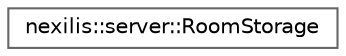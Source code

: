 digraph "Graphical Class Hierarchy"
{
 // LATEX_PDF_SIZE
  bgcolor="transparent";
  edge [fontname=Helvetica,fontsize=10,labelfontname=Helvetica,labelfontsize=10];
  node [fontname=Helvetica,fontsize=10,shape=box,height=0.2,width=0.4];
  rankdir="LR";
  Node0 [id="Node000000",label="nexilis::server::RoomStorage",height=0.2,width=0.4,color="grey40", fillcolor="white", style="filled",URL="$db/d96/classnexilis_1_1server_1_1RoomStorage.html",tooltip=" "];
}
